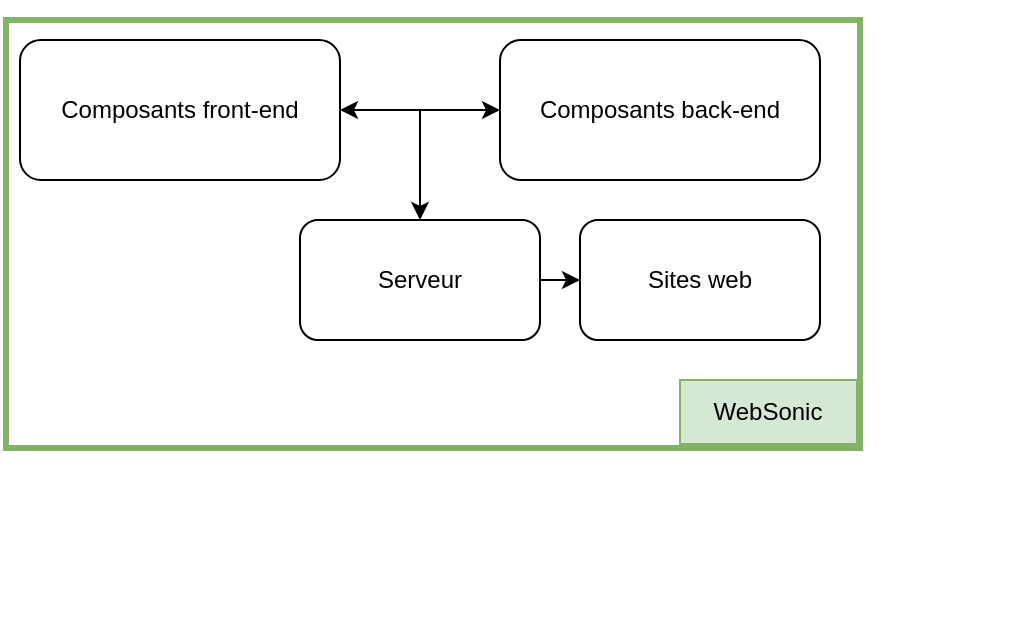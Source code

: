 <mxfile version="21.7.5" type="github">
  <diagram name="Page-1" id="C_ZBUsKCrzRcflvogzkr">
    <mxGraphModel dx="1434" dy="726" grid="1" gridSize="10" guides="1" tooltips="1" connect="1" arrows="1" fold="1" page="1" pageScale="1" pageWidth="827" pageHeight="1169" math="0" shadow="0">
      <root>
        <mxCell id="0" />
        <mxCell id="1" parent="0" />
        <mxCell id="q27LmW4uRz-Amyi7C36D-25" value="" style="group" vertex="1" connectable="0" parent="1">
          <mxGeometry x="170" y="20" width="507.16" height="320" as="geometry" />
        </mxCell>
        <mxCell id="q27LmW4uRz-Amyi7C36D-26" value="" style="rounded=0;whiteSpace=wrap;html=1;fillColor=none;strokeColor=#82b366;strokeWidth=3;" vertex="1" parent="q27LmW4uRz-Amyi7C36D-25">
          <mxGeometry x="3" y="10" width="427" height="214" as="geometry" />
        </mxCell>
        <mxCell id="q27LmW4uRz-Amyi7C36D-27" value="WebSonic" style="rounded=0;whiteSpace=wrap;html=1;fillColor=#d5e8d4;strokeColor=#82b366;" vertex="1" parent="q27LmW4uRz-Amyi7C36D-25">
          <mxGeometry x="339.999" y="190" width="88.484" height="32" as="geometry" />
        </mxCell>
        <mxCell id="q27LmW4uRz-Amyi7C36D-24" value="Sites web" style="rounded=1;whiteSpace=wrap;html=1;" vertex="1" parent="q27LmW4uRz-Amyi7C36D-25">
          <mxGeometry x="290" y="110" width="120" height="60" as="geometry" />
        </mxCell>
        <mxCell id="q27LmW4uRz-Amyi7C36D-29" value="Serveur" style="rounded=1;whiteSpace=wrap;html=1;" vertex="1" parent="q27LmW4uRz-Amyi7C36D-25">
          <mxGeometry x="150" y="110" width="120" height="60" as="geometry" />
        </mxCell>
        <mxCell id="q27LmW4uRz-Amyi7C36D-18" value="Composants front-end" style="rounded=1;whiteSpace=wrap;html=1;" vertex="1" parent="q27LmW4uRz-Amyi7C36D-25">
          <mxGeometry x="10" y="20" width="160" height="70" as="geometry" />
        </mxCell>
        <mxCell id="q27LmW4uRz-Amyi7C36D-19" value="Composants back-end" style="rounded=1;whiteSpace=wrap;html=1;" vertex="1" parent="q27LmW4uRz-Amyi7C36D-25">
          <mxGeometry x="250" y="20" width="160" height="70" as="geometry" />
        </mxCell>
        <mxCell id="q27LmW4uRz-Amyi7C36D-20" value="" style="group" vertex="1" connectable="0" parent="q27LmW4uRz-Amyi7C36D-25">
          <mxGeometry x="210" y="55" height="50" as="geometry" />
        </mxCell>
        <mxCell id="q27LmW4uRz-Amyi7C36D-21" value="" style="endArrow=none;html=1;rounded=0;" edge="1" parent="q27LmW4uRz-Amyi7C36D-20">
          <mxGeometry width="50" height="50" relative="1" as="geometry">
            <mxPoint y="50" as="sourcePoint" />
            <mxPoint as="targetPoint" />
          </mxGeometry>
        </mxCell>
        <mxCell id="q27LmW4uRz-Amyi7C36D-28" value="" style="endArrow=classic;startArrow=classic;html=1;rounded=0;exitX=1;exitY=0.5;exitDx=0;exitDy=0;entryX=0;entryY=0.5;entryDx=0;entryDy=0;" edge="1" parent="q27LmW4uRz-Amyi7C36D-25" source="q27LmW4uRz-Amyi7C36D-18" target="q27LmW4uRz-Amyi7C36D-19">
          <mxGeometry width="50" height="50" relative="1" as="geometry">
            <mxPoint x="399" y="260" as="sourcePoint" />
            <mxPoint x="449" y="210" as="targetPoint" />
          </mxGeometry>
        </mxCell>
        <mxCell id="q27LmW4uRz-Amyi7C36D-30" value="" style="endArrow=classic;html=1;rounded=0;exitX=1;exitY=0.5;exitDx=0;exitDy=0;entryX=0;entryY=0.5;entryDx=0;entryDy=0;" edge="1" parent="q27LmW4uRz-Amyi7C36D-25" source="q27LmW4uRz-Amyi7C36D-29" target="q27LmW4uRz-Amyi7C36D-24">
          <mxGeometry width="50" height="50" relative="1" as="geometry">
            <mxPoint x="220" y="310" as="sourcePoint" />
            <mxPoint x="270" y="260" as="targetPoint" />
          </mxGeometry>
        </mxCell>
        <mxCell id="q27LmW4uRz-Amyi7C36D-23" value="" style="endArrow=classic;html=1;rounded=0;" edge="1" parent="1">
          <mxGeometry width="50" height="50" relative="1" as="geometry">
            <mxPoint x="380" y="120" as="sourcePoint" />
            <mxPoint x="380" y="130" as="targetPoint" />
          </mxGeometry>
        </mxCell>
      </root>
    </mxGraphModel>
  </diagram>
</mxfile>
